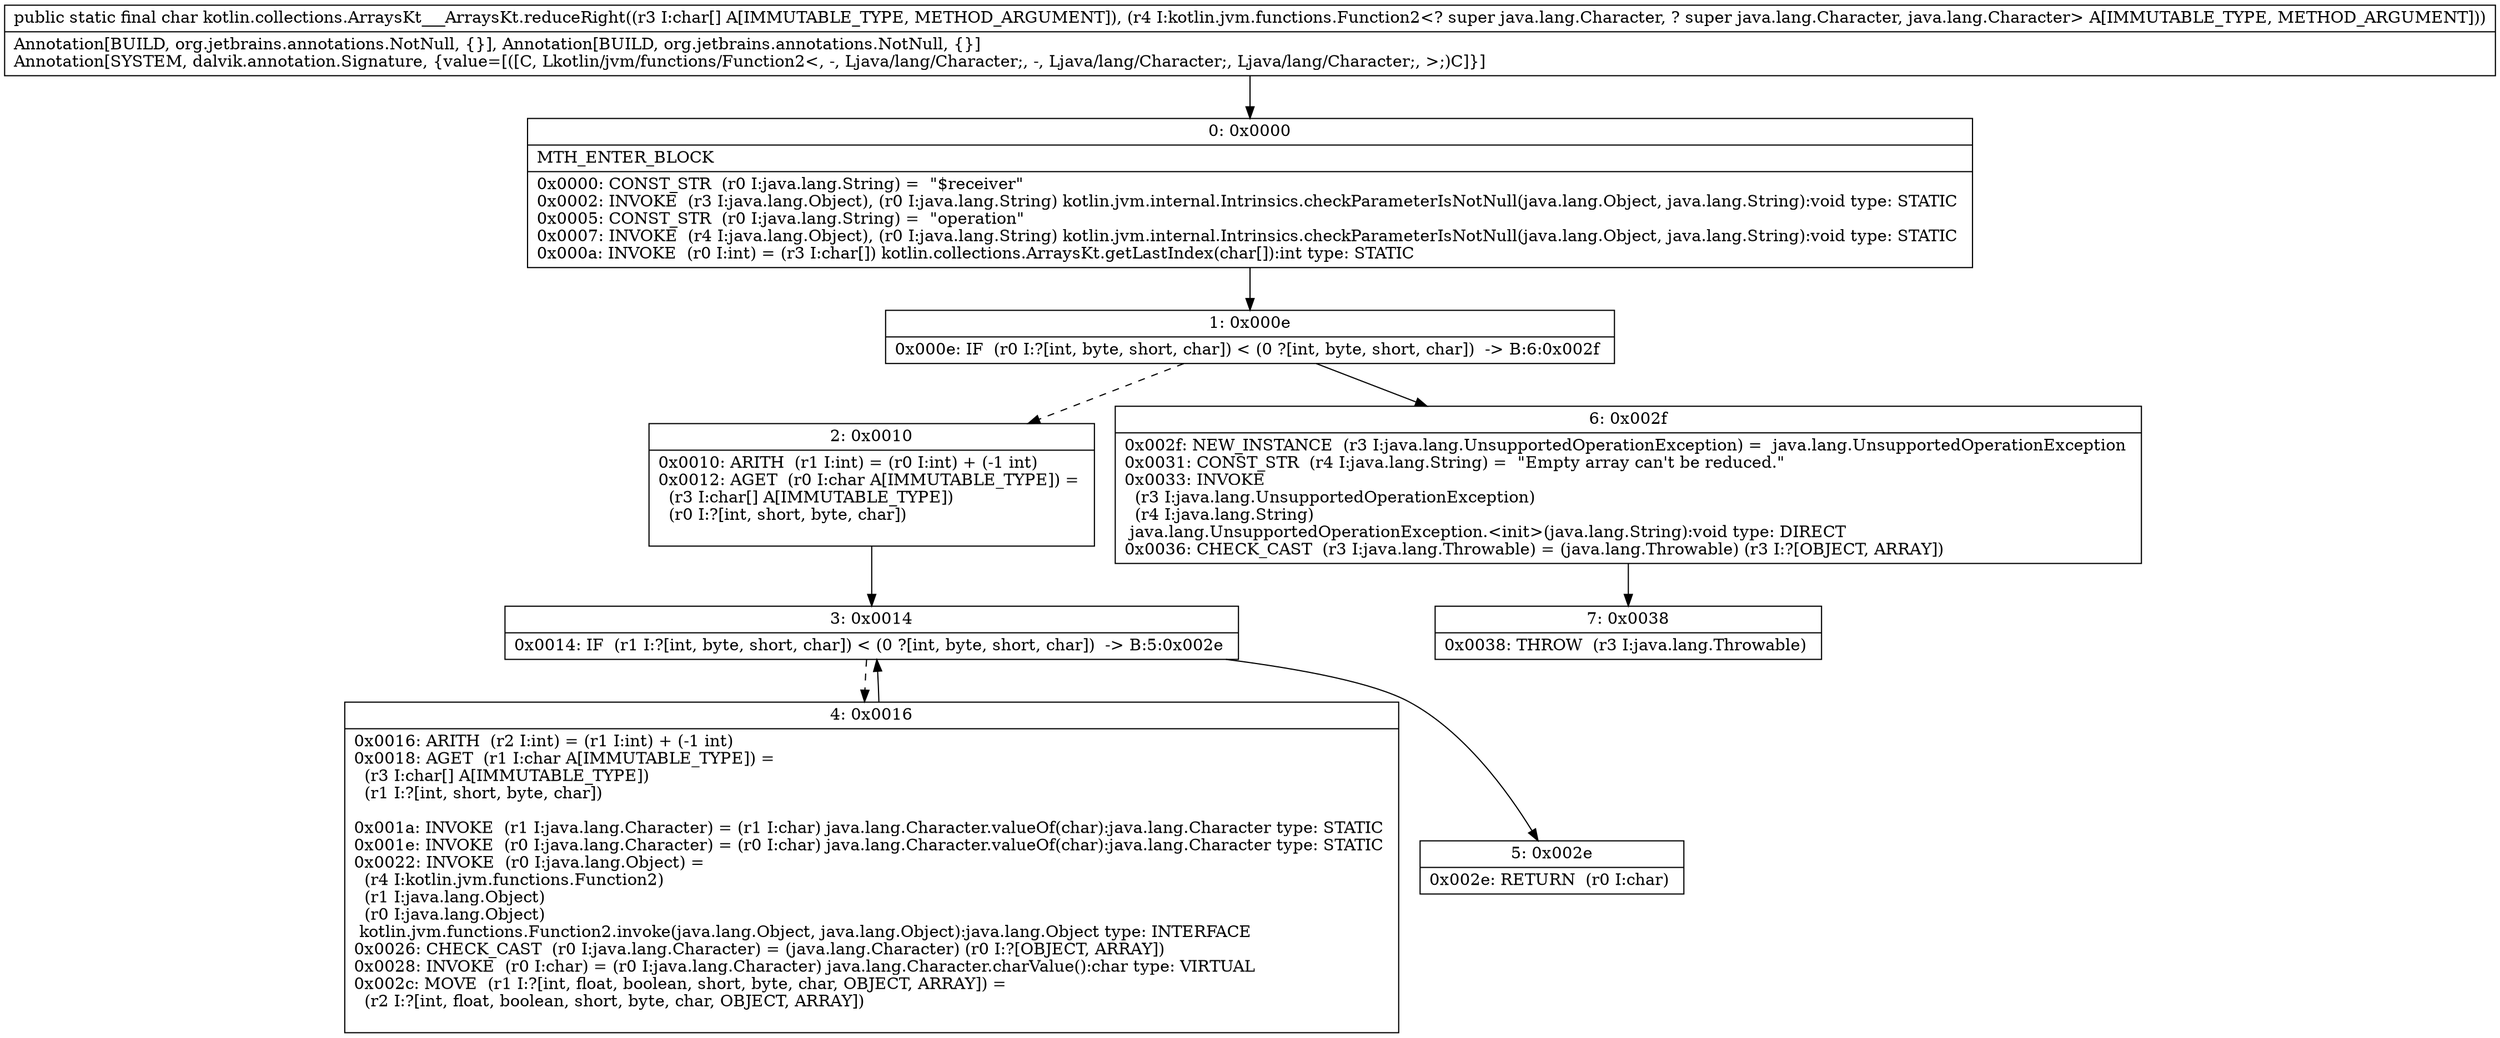 digraph "CFG forkotlin.collections.ArraysKt___ArraysKt.reduceRight([CLkotlin\/jvm\/functions\/Function2;)C" {
Node_0 [shape=record,label="{0\:\ 0x0000|MTH_ENTER_BLOCK\l|0x0000: CONST_STR  (r0 I:java.lang.String) =  \"$receiver\" \l0x0002: INVOKE  (r3 I:java.lang.Object), (r0 I:java.lang.String) kotlin.jvm.internal.Intrinsics.checkParameterIsNotNull(java.lang.Object, java.lang.String):void type: STATIC \l0x0005: CONST_STR  (r0 I:java.lang.String) =  \"operation\" \l0x0007: INVOKE  (r4 I:java.lang.Object), (r0 I:java.lang.String) kotlin.jvm.internal.Intrinsics.checkParameterIsNotNull(java.lang.Object, java.lang.String):void type: STATIC \l0x000a: INVOKE  (r0 I:int) = (r3 I:char[]) kotlin.collections.ArraysKt.getLastIndex(char[]):int type: STATIC \l}"];
Node_1 [shape=record,label="{1\:\ 0x000e|0x000e: IF  (r0 I:?[int, byte, short, char]) \< (0 ?[int, byte, short, char])  \-\> B:6:0x002f \l}"];
Node_2 [shape=record,label="{2\:\ 0x0010|0x0010: ARITH  (r1 I:int) = (r0 I:int) + (\-1 int) \l0x0012: AGET  (r0 I:char A[IMMUTABLE_TYPE]) = \l  (r3 I:char[] A[IMMUTABLE_TYPE])\l  (r0 I:?[int, short, byte, char])\l \l}"];
Node_3 [shape=record,label="{3\:\ 0x0014|0x0014: IF  (r1 I:?[int, byte, short, char]) \< (0 ?[int, byte, short, char])  \-\> B:5:0x002e \l}"];
Node_4 [shape=record,label="{4\:\ 0x0016|0x0016: ARITH  (r2 I:int) = (r1 I:int) + (\-1 int) \l0x0018: AGET  (r1 I:char A[IMMUTABLE_TYPE]) = \l  (r3 I:char[] A[IMMUTABLE_TYPE])\l  (r1 I:?[int, short, byte, char])\l \l0x001a: INVOKE  (r1 I:java.lang.Character) = (r1 I:char) java.lang.Character.valueOf(char):java.lang.Character type: STATIC \l0x001e: INVOKE  (r0 I:java.lang.Character) = (r0 I:char) java.lang.Character.valueOf(char):java.lang.Character type: STATIC \l0x0022: INVOKE  (r0 I:java.lang.Object) = \l  (r4 I:kotlin.jvm.functions.Function2)\l  (r1 I:java.lang.Object)\l  (r0 I:java.lang.Object)\l kotlin.jvm.functions.Function2.invoke(java.lang.Object, java.lang.Object):java.lang.Object type: INTERFACE \l0x0026: CHECK_CAST  (r0 I:java.lang.Character) = (java.lang.Character) (r0 I:?[OBJECT, ARRAY]) \l0x0028: INVOKE  (r0 I:char) = (r0 I:java.lang.Character) java.lang.Character.charValue():char type: VIRTUAL \l0x002c: MOVE  (r1 I:?[int, float, boolean, short, byte, char, OBJECT, ARRAY]) = \l  (r2 I:?[int, float, boolean, short, byte, char, OBJECT, ARRAY])\l \l}"];
Node_5 [shape=record,label="{5\:\ 0x002e|0x002e: RETURN  (r0 I:char) \l}"];
Node_6 [shape=record,label="{6\:\ 0x002f|0x002f: NEW_INSTANCE  (r3 I:java.lang.UnsupportedOperationException) =  java.lang.UnsupportedOperationException \l0x0031: CONST_STR  (r4 I:java.lang.String) =  \"Empty array can't be reduced.\" \l0x0033: INVOKE  \l  (r3 I:java.lang.UnsupportedOperationException)\l  (r4 I:java.lang.String)\l java.lang.UnsupportedOperationException.\<init\>(java.lang.String):void type: DIRECT \l0x0036: CHECK_CAST  (r3 I:java.lang.Throwable) = (java.lang.Throwable) (r3 I:?[OBJECT, ARRAY]) \l}"];
Node_7 [shape=record,label="{7\:\ 0x0038|0x0038: THROW  (r3 I:java.lang.Throwable) \l}"];
MethodNode[shape=record,label="{public static final char kotlin.collections.ArraysKt___ArraysKt.reduceRight((r3 I:char[] A[IMMUTABLE_TYPE, METHOD_ARGUMENT]), (r4 I:kotlin.jvm.functions.Function2\<? super java.lang.Character, ? super java.lang.Character, java.lang.Character\> A[IMMUTABLE_TYPE, METHOD_ARGUMENT]))  | Annotation[BUILD, org.jetbrains.annotations.NotNull, \{\}], Annotation[BUILD, org.jetbrains.annotations.NotNull, \{\}]\lAnnotation[SYSTEM, dalvik.annotation.Signature, \{value=[([C, Lkotlin\/jvm\/functions\/Function2\<, \-, Ljava\/lang\/Character;, \-, Ljava\/lang\/Character;, Ljava\/lang\/Character;, \>;)C]\}]\l}"];
MethodNode -> Node_0;
Node_0 -> Node_1;
Node_1 -> Node_2[style=dashed];
Node_1 -> Node_6;
Node_2 -> Node_3;
Node_3 -> Node_4[style=dashed];
Node_3 -> Node_5;
Node_4 -> Node_3;
Node_6 -> Node_7;
}

